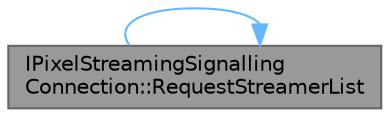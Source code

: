 digraph "IPixelStreamingSignallingConnection::RequestStreamerList"
{
 // INTERACTIVE_SVG=YES
 // LATEX_PDF_SIZE
  bgcolor="transparent";
  edge [fontname=Helvetica,fontsize=10,labelfontname=Helvetica,labelfontsize=10];
  node [fontname=Helvetica,fontsize=10,shape=box,height=0.2,width=0.4];
  rankdir="LR";
  Node1 [id="Node000001",label="IPixelStreamingSignalling\lConnection::RequestStreamerList",height=0.2,width=0.4,color="gray40", fillcolor="grey60", style="filled", fontcolor="black",tooltip="Request a list of active streamers from the signalling server."];
  Node1 -> Node1 [id="edge1_Node000001_Node000001",color="steelblue1",style="solid",tooltip=" "];
}
